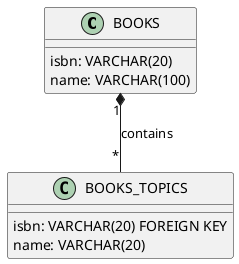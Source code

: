 @startuml
class BOOKS {
  isbn: VARCHAR(20)
  name: VARCHAR(100)
}

class BOOKS_TOPICS {
    isbn: VARCHAR(20) FOREIGN KEY
    name: VARCHAR(20)
}

BOOKS  "1" *-- "*" BOOKS_TOPICS : contains
@enduml

